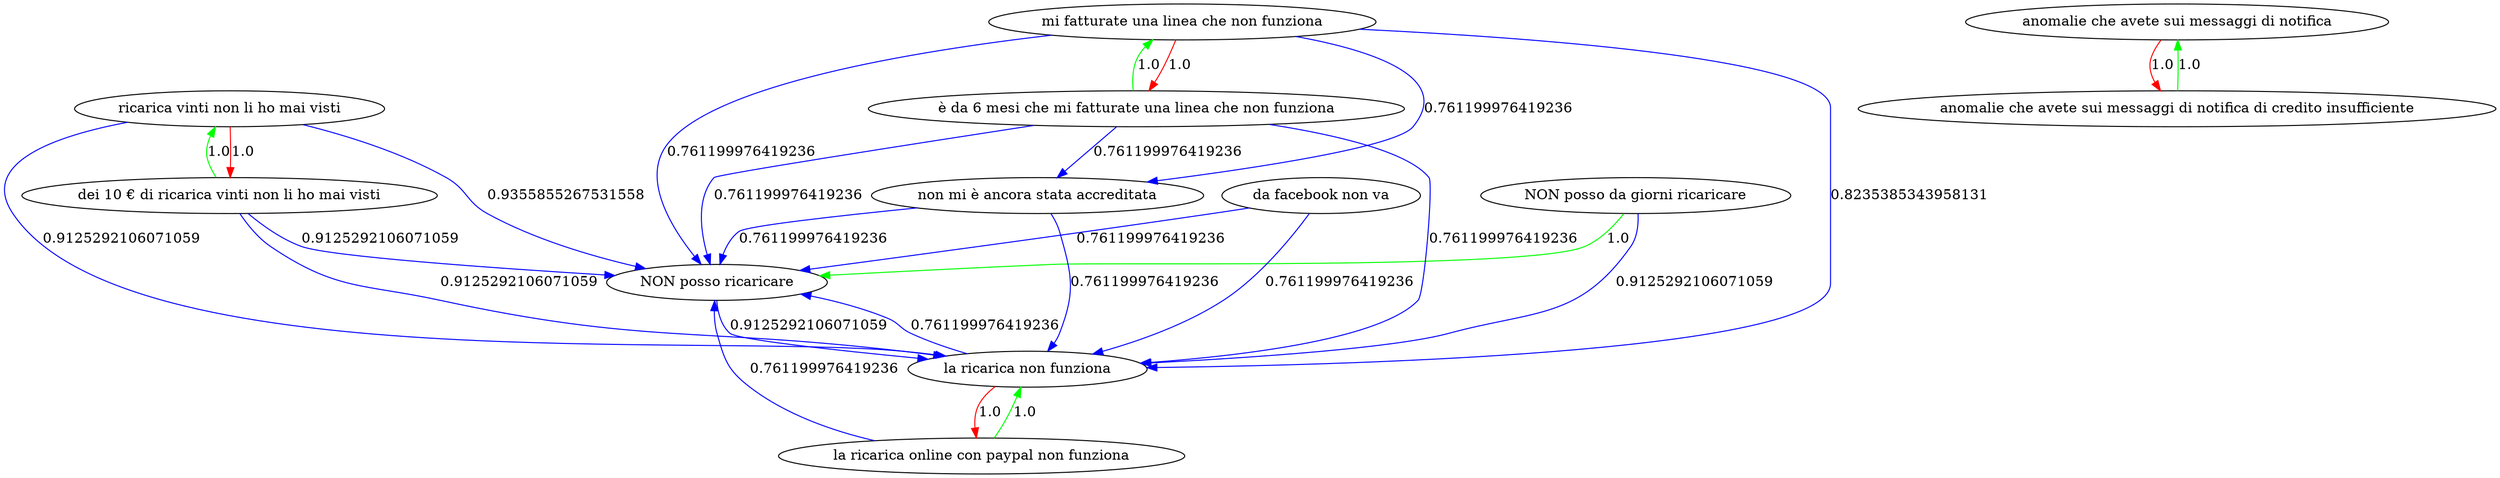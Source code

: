digraph rawGraph {
"NON posso ricaricare";"NON posso da giorni ricaricare";"anomalie che avete sui messaggi di notifica";"anomalie che avete sui messaggi di notifica di credito insufficiente";"da facebook non va";"ricarica vinti non li ho mai visti";"dei 10 € di ricarica vinti non li ho mai visti";"la ricarica non funziona";"la ricarica online con paypal non funziona";"non mi è ancora stata accreditata";"mi fatturate una linea che non funziona";"è da 6 mesi che mi fatturate una linea che non funziona";"NON posso da giorni ricaricare" -> "NON posso ricaricare" [label=1.0] [color=green]
"anomalie che avete sui messaggi di notifica di credito insufficiente" -> "anomalie che avete sui messaggi di notifica" [label=1.0] [color=green]
"anomalie che avete sui messaggi di notifica" -> "anomalie che avete sui messaggi di notifica di credito insufficiente" [label=1.0] [color=red]
"da facebook non va" -> "NON posso ricaricare" [label=0.761199976419236] [color=blue]
"dei 10 € di ricarica vinti non li ho mai visti" -> "ricarica vinti non li ho mai visti" [label=1.0] [color=green]
"ricarica vinti non li ho mai visti" -> "dei 10 € di ricarica vinti non li ho mai visti" [label=1.0] [color=red]
"ricarica vinti non li ho mai visti" -> "NON posso ricaricare" [label=0.9355855267531558] [color=blue]
"la ricarica online con paypal non funziona" -> "la ricarica non funziona" [label=1.0] [color=green]
"la ricarica non funziona" -> "la ricarica online con paypal non funziona" [label=1.0] [color=red]
"NON posso ricaricare" -> "la ricarica non funziona" [label=0.9125292106071059] [color=blue]
"la ricarica non funziona" -> "NON posso ricaricare" [label=0.761199976419236] [color=blue]
"non mi è ancora stata accreditata" -> "NON posso ricaricare" [label=0.761199976419236] [color=blue]
"è da 6 mesi che mi fatturate una linea che non funziona" -> "mi fatturate una linea che non funziona" [label=1.0] [color=green]
"mi fatturate una linea che non funziona" -> "è da 6 mesi che mi fatturate una linea che non funziona" [label=1.0] [color=red]
"mi fatturate una linea che non funziona" -> "non mi è ancora stata accreditata" [label=0.761199976419236] [color=blue]
"mi fatturate una linea che non funziona" -> "la ricarica non funziona" [label=0.8235385343958131] [color=blue]
"mi fatturate una linea che non funziona" -> "NON posso ricaricare" [label=0.761199976419236] [color=blue]
"NON posso da giorni ricaricare" -> "la ricarica non funziona" [label=0.9125292106071059] [color=blue]
"da facebook non va" -> "la ricarica non funziona" [label=0.761199976419236] [color=blue]
"ricarica vinti non li ho mai visti" -> "la ricarica non funziona" [label=0.9125292106071059] [color=blue]
"dei 10 € di ricarica vinti non li ho mai visti" -> "NON posso ricaricare" [label=0.9125292106071059] [color=blue]
"dei 10 € di ricarica vinti non li ho mai visti" -> "la ricarica non funziona" [label=0.9125292106071059] [color=blue]
"la ricarica online con paypal non funziona" -> "NON posso ricaricare" [label=0.761199976419236] [color=blue]
"non mi è ancora stata accreditata" -> "la ricarica non funziona" [label=0.761199976419236] [color=blue]
"è da 6 mesi che mi fatturate una linea che non funziona" -> "non mi è ancora stata accreditata" [label=0.761199976419236] [color=blue]
"è da 6 mesi che mi fatturate una linea che non funziona" -> "la ricarica non funziona" [label=0.761199976419236] [color=blue]
"è da 6 mesi che mi fatturate una linea che non funziona" -> "NON posso ricaricare" [label=0.761199976419236] [color=blue]
}